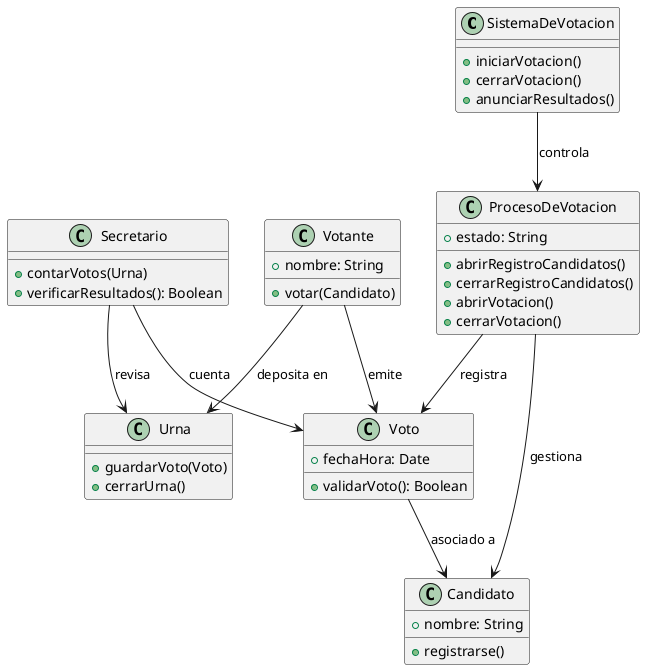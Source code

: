 @startuml
class SistemaDeVotacion {
    +iniciarVotacion()
    +cerrarVotacion()
    +anunciarResultados()
}

class Candidato {
    +nombre: String
    +registrarse()
}

class Votante {
    +nombre: String
    +votar(Candidato)
}

class Voto {
    +fechaHora: Date
    +validarVoto(): Boolean
}

class Urna {
    +guardarVoto(Voto)
    +cerrarUrna()
}

class Secretario {
    +contarVotos(Urna)
    +verificarResultados(): Boolean
}

class ProcesoDeVotacion {
    +estado: String
    +abrirRegistroCandidatos()
    +cerrarRegistroCandidatos()
    +abrirVotacion()
    +cerrarVotacion()
}

SistemaDeVotacion --> ProcesoDeVotacion : "controla"
ProcesoDeVotacion --> Candidato : "gestiona"
Votante --> Voto : "emite"
Voto --> Candidato : "asociado a"
ProcesoDeVotacion --> Voto : "registra"
Votante --> Urna : "deposita en"
Secretario --> Urna : "revisa"
Secretario --> Voto : "cuenta"
@enduml
